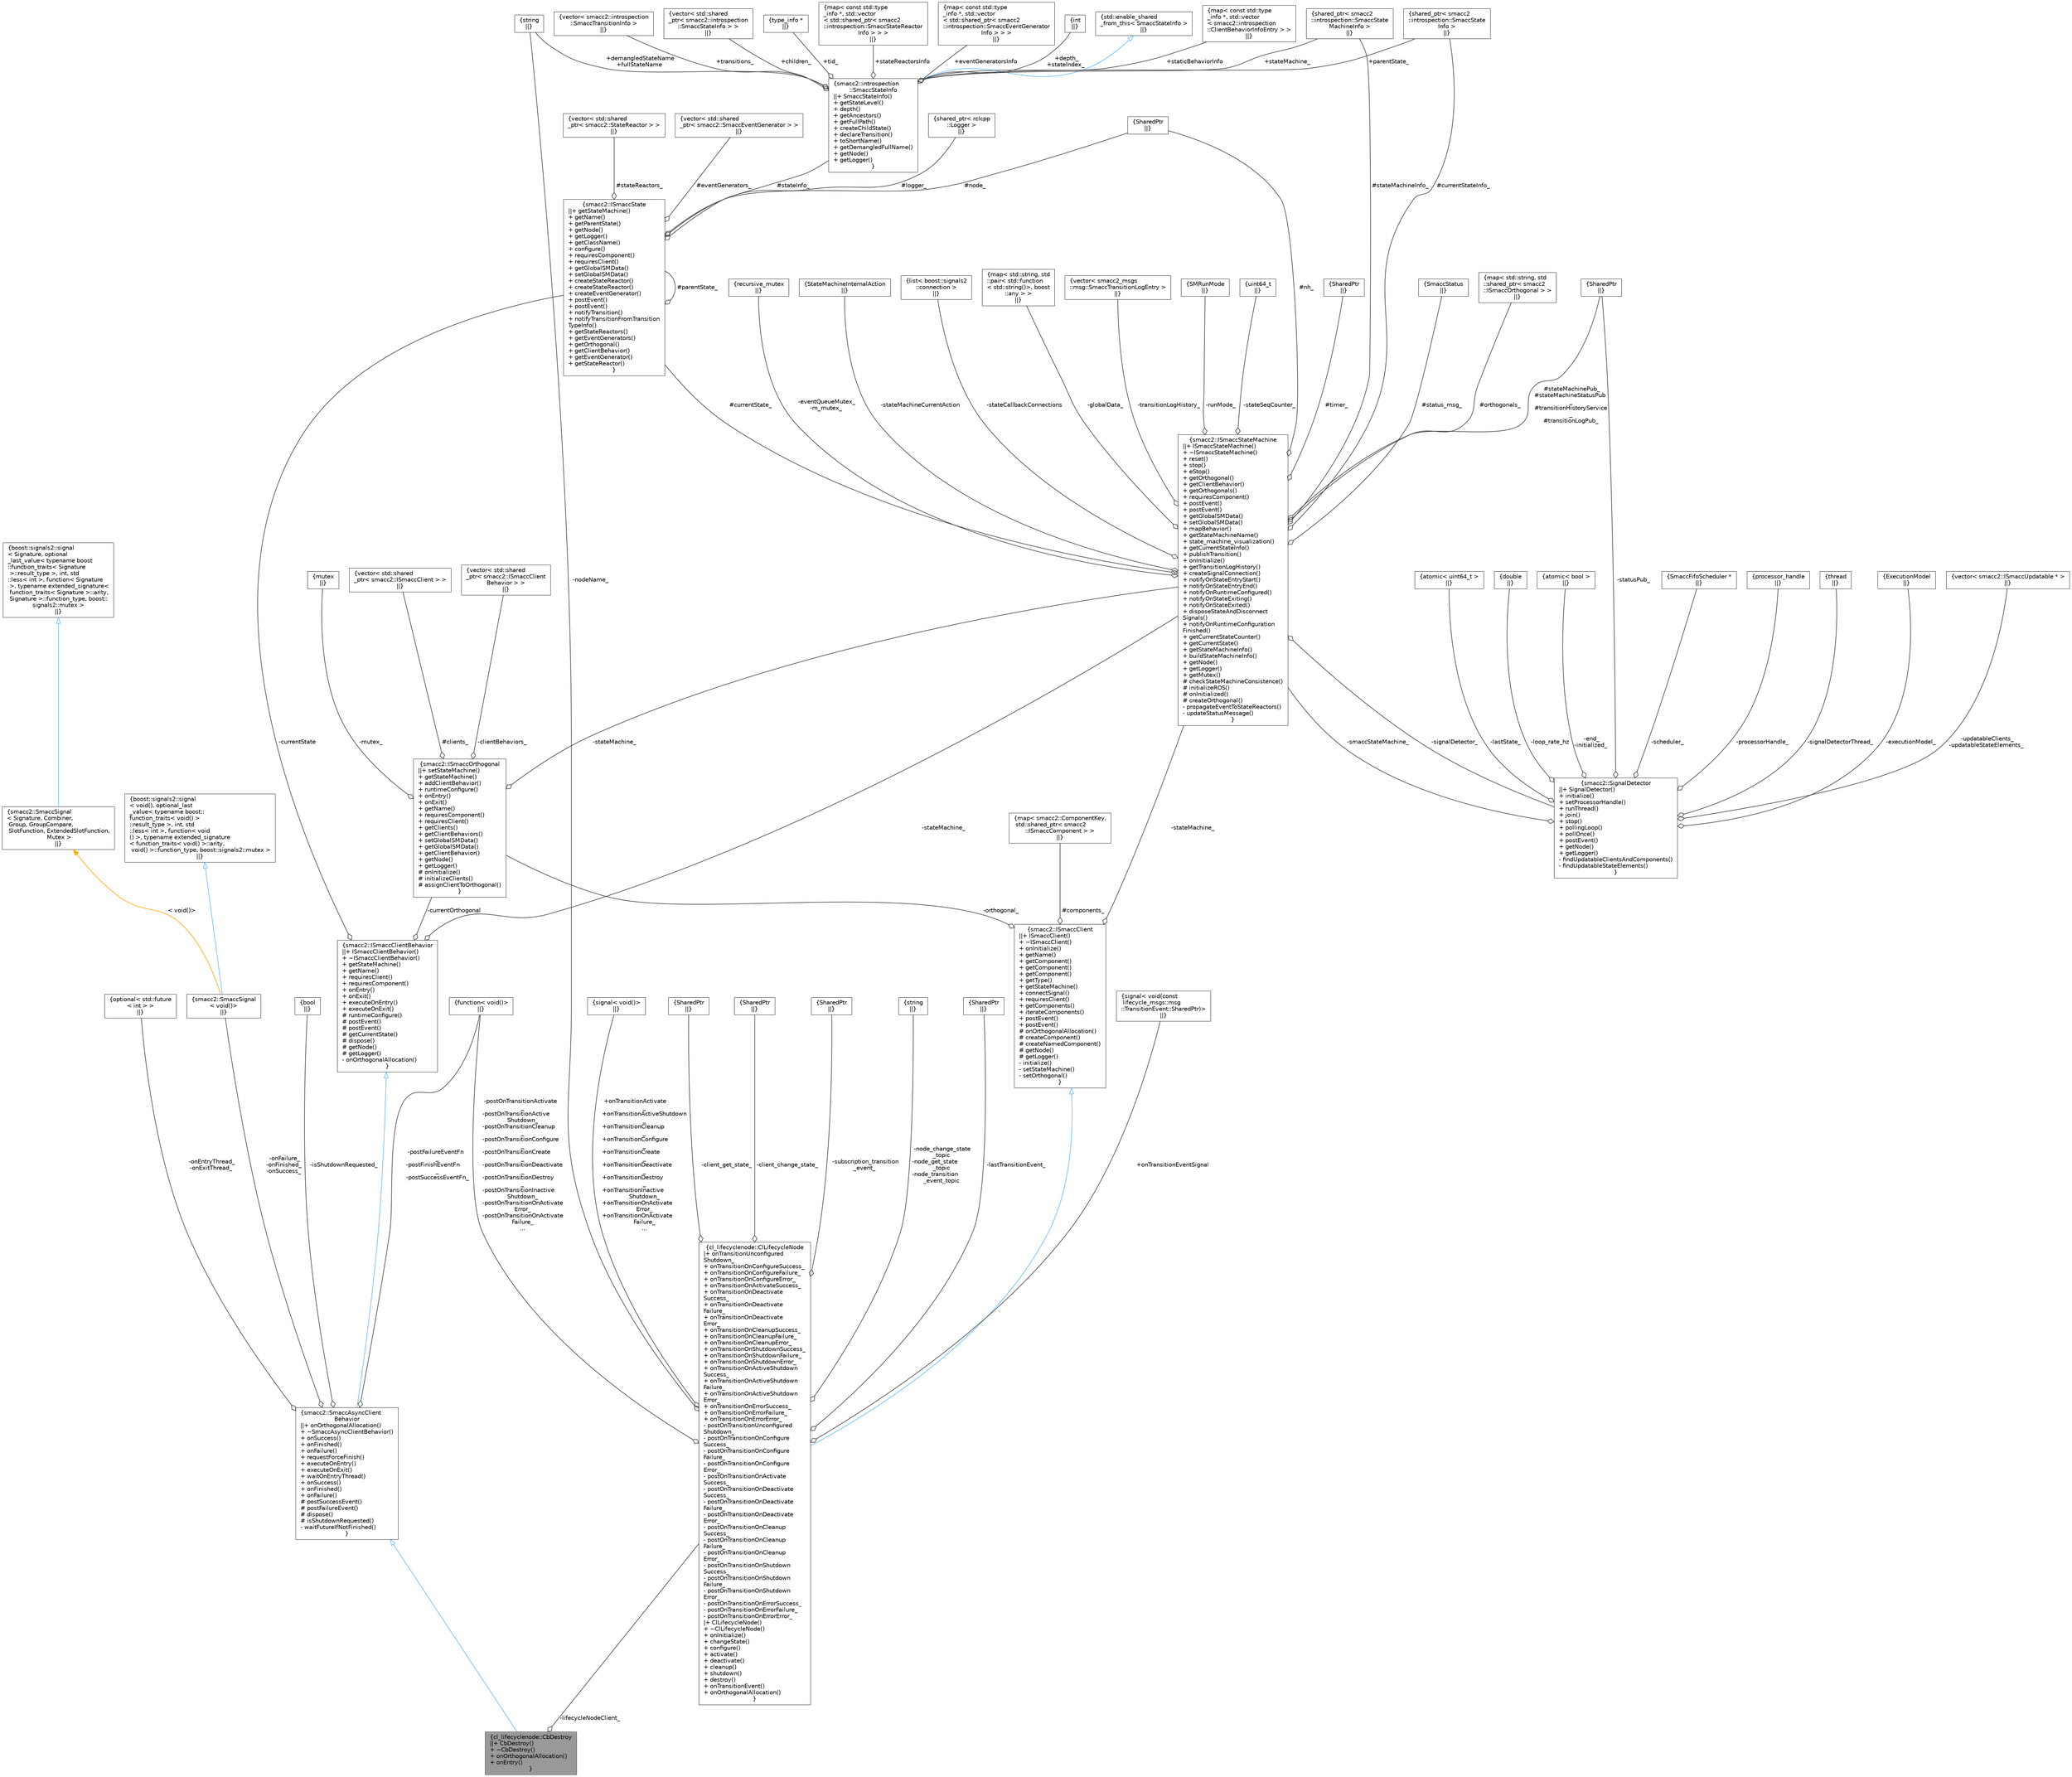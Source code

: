 digraph "cl_lifecyclenode::CbDestroy"
{
 // LATEX_PDF_SIZE
  bgcolor="transparent";
  edge [fontname=Helvetica,fontsize=10,labelfontname=Helvetica,labelfontsize=10];
  node [fontname=Helvetica,fontsize=10,shape=box,height=0.2,width=0.4];
  Node1 [label="{cl_lifecyclenode::CbDestroy\n||+ CbDestroy()\l+ ~CbDestroy()\l+ onOrthogonalAllocation()\l+ onEntry()\l}",height=0.2,width=0.4,color="gray40", fillcolor="grey60", style="filled", fontcolor="black",tooltip=" "];
  Node2 -> Node1 [dir="back",color="steelblue1",style="solid",arrowtail="onormal"];
  Node2 [label="{smacc2::SmaccAsyncClient\lBehavior\n||+ onOrthogonalAllocation()\l+ ~SmaccAsyncClientBehavior()\l+ onSuccess()\l+ onFinished()\l+ onFailure()\l+ requestForceFinish()\l+ executeOnEntry()\l+ executeOnExit()\l+ waitOnEntryThread()\l+ onSuccess()\l+ onFinished()\l+ onFailure()\l# postSuccessEvent()\l# postFailureEvent()\l# dispose()\l# isShutdownRequested()\l- waitFutureIfNotFinished()\l}",height=0.2,width=0.4,color="gray40", fillcolor="white", style="filled",URL="$classsmacc2_1_1SmaccAsyncClientBehavior.html",tooltip=" "];
  Node3 -> Node2 [dir="back",color="steelblue1",style="solid",arrowtail="onormal"];
  Node3 [label="{smacc2::ISmaccClientBehavior\n||+ ISmaccClientBehavior()\l+ ~ISmaccClientBehavior()\l+ getStateMachine()\l+ getName()\l+ requiresClient()\l+ requiresComponent()\l+ onEntry()\l+ onExit()\l+ executeOnEntry()\l+ executeOnExit()\l# runtimeConfigure()\l# postEvent()\l# postEvent()\l# getCurrentState()\l# dispose()\l# getNode()\l# getLogger()\l- onOrthogonalAllocation()\l}",height=0.2,width=0.4,color="gray40", fillcolor="white", style="filled",URL="$classsmacc2_1_1ISmaccClientBehavior.html",tooltip=" "];
  Node4 -> Node3 [color="grey25",style="solid",label=" -stateMachine_" ,arrowhead="odiamond"];
  Node4 [label="{smacc2::ISmaccStateMachine\n||+ ISmaccStateMachine()\l+ ~ISmaccStateMachine()\l+ reset()\l+ stop()\l+ eStop()\l+ getOrthogonal()\l+ getClientBehavior()\l+ getOrthogonals()\l+ requiresComponent()\l+ postEvent()\l+ postEvent()\l+ getGlobalSMData()\l+ setGlobalSMData()\l+ mapBehavior()\l+ getStateMachineName()\l+ state_machine_visualization()\l+ getCurrentStateInfo()\l+ publishTransition()\l+ onInitialize()\l+ getTransitionLogHistory()\l+ createSignalConnection()\l+ notifyOnStateEntryStart()\l+ notifyOnStateEntryEnd()\l+ notifyOnRuntimeConfigured()\l+ notifyOnStateExiting()\l+ notifyOnStateExited()\l+ disposeStateAndDisconnect\lSignals()\l+ notifyOnRuntimeConfiguration\lFinished()\l+ getCurrentStateCounter()\l+ getCurrentState()\l+ getStateMachineInfo()\l+ buildStateMachineInfo()\l+ getNode()\l+ getLogger()\l+ getMutex()\l# checkStateMachineConsistence()\l# initializeROS()\l# onInitialized()\l# createOrthogonal()\l- propagateEventToStateReactors()\l- updateStatusMessage()\l}",height=0.2,width=0.4,color="gray40", fillcolor="white", style="filled",URL="$classsmacc2_1_1ISmaccStateMachine.html",tooltip=" "];
  Node5 -> Node4 [color="grey25",style="solid",label=" #nh_" ,arrowhead="odiamond"];
  Node5 [label="{SharedPtr\n||}",height=0.2,width=0.4,color="gray40", fillcolor="white", style="filled",tooltip=" "];
  Node6 -> Node4 [color="grey25",style="solid",label=" #timer_" ,arrowhead="odiamond"];
  Node6 [label="{SharedPtr\n||}",height=0.2,width=0.4,color="gray40", fillcolor="white", style="filled",tooltip=" "];
  Node7 -> Node4 [color="grey25",style="solid",label=" #stateMachinePub_\n#stateMachineStatusPub\l_\n#transitionHistoryService\l_\n#transitionLogPub_" ,arrowhead="odiamond"];
  Node7 [label="{SharedPtr\n||}",height=0.2,width=0.4,color="gray40", fillcolor="white", style="filled",tooltip=" "];
  Node8 -> Node4 [color="grey25",style="solid",label=" #currentState_" ,arrowhead="odiamond"];
  Node8 [label="{smacc2::ISmaccState\n||+ getStateMachine()\l+ getName()\l+ getParentState()\l+ getNode()\l+ getLogger()\l+ getClassName()\l+ configure()\l+ requiresComponent()\l+ requiresClient()\l+ getGlobalSMData()\l+ setGlobalSMData()\l+ createStateReactor()\l+ createStateReactor()\l+ createEventGenerator()\l+ postEvent()\l+ postEvent()\l+ notifyTransition()\l+ notifyTransitionFromTransition\lTypeInfo()\l+ getStateReactors()\l+ getEventGenerators()\l+ getOrthogonal()\l+ getClientBehavior()\l+ getEventGenerator()\l+ getStateReactor()\l}",height=0.2,width=0.4,color="gray40", fillcolor="white", style="filled",URL="$classsmacc2_1_1ISmaccState.html",tooltip=" "];
  Node5 -> Node8 [color="grey25",style="solid",label=" #node_" ,arrowhead="odiamond"];
  Node9 -> Node8 [color="grey25",style="solid",label=" #logger_" ,arrowhead="odiamond"];
  Node9 [label="{shared_ptr\< rclcpp\l::Logger \>\n||}",height=0.2,width=0.4,color="gray40", fillcolor="white", style="filled",tooltip=" "];
  Node10 -> Node8 [color="grey25",style="solid",label=" #stateReactors_" ,arrowhead="odiamond"];
  Node10 [label="{vector\< std::shared\l_ptr\< smacc2::StateReactor \> \>\n||}",height=0.2,width=0.4,color="gray40", fillcolor="white", style="filled",tooltip=" "];
  Node11 -> Node8 [color="grey25",style="solid",label=" #eventGenerators_" ,arrowhead="odiamond"];
  Node11 [label="{vector\< std::shared\l_ptr\< smacc2::SmaccEventGenerator \> \>\n||}",height=0.2,width=0.4,color="gray40", fillcolor="white", style="filled",tooltip=" "];
  Node8 -> Node8 [color="grey25",style="solid",label=" #parentState_" ,arrowhead="odiamond"];
  Node12 -> Node8 [color="grey25",style="solid",label=" #stateInfo_" ,arrowhead="odiamond"];
  Node12 [label="{smacc2::introspection\l::SmaccStateInfo\n||+ SmaccStateInfo()\l+ getStateLevel()\l+ depth()\l+ getAncestors()\l+ getFullPath()\l+ createChildState()\l+ declareTransition()\l+ toShortName()\l+ getDemangledFullName()\l+ getNode()\l+ getLogger()\l}",height=0.2,width=0.4,color="gray40", fillcolor="white", style="filled",URL="$classsmacc2_1_1introspection_1_1SmaccStateInfo.html",tooltip=" "];
  Node13 -> Node12 [dir="back",color="steelblue1",style="solid",arrowtail="onormal"];
  Node13 [label="{std::enable_shared\l_from_this\< SmaccStateInfo \>\n||}",height=0.2,width=0.4,color="gray40", fillcolor="white", style="filled",tooltip=" "];
  Node14 -> Node12 [color="grey25",style="solid",label=" +staticBehaviorInfo" ,arrowhead="odiamond"];
  Node14 [label="{map\< const std::type\l_info *, std::vector\l\< smacc2::introspection\l::ClientBehaviorInfoEntry \> \>\n||}",height=0.2,width=0.4,color="gray40", fillcolor="white", style="filled",tooltip=" "];
  Node15 -> Node12 [color="grey25",style="solid",label=" +stateReactorsInfo" ,arrowhead="odiamond"];
  Node15 [label="{map\< const std::type\l_info *, std::vector\l\< std::shared_ptr\< smacc2\l::introspection::SmaccStateReactor\lInfo \> \> \>\n||}",height=0.2,width=0.4,color="gray40", fillcolor="white", style="filled",tooltip=" "];
  Node16 -> Node12 [color="grey25",style="solid",label=" +eventGeneratorsInfo" ,arrowhead="odiamond"];
  Node16 [label="{map\< const std::type\l_info *, std::vector\l\< std::shared_ptr\< smacc2\l::introspection::SmaccEventGenerator\lInfo \> \> \>\n||}",height=0.2,width=0.4,color="gray40", fillcolor="white", style="filled",tooltip=" "];
  Node17 -> Node12 [color="grey25",style="solid",label=" +depth_\n+stateIndex_" ,arrowhead="odiamond"];
  Node17 [label="{int\n||}",height=0.2,width=0.4,color="gray40", fillcolor="white", style="filled",tooltip=" "];
  Node18 -> Node12 [color="grey25",style="solid",label=" +demangledStateName\n+fullStateName" ,arrowhead="odiamond"];
  Node18 [label="{string\n||}",height=0.2,width=0.4,color="gray40", fillcolor="white", style="filled",tooltip=" "];
  Node19 -> Node12 [color="grey25",style="solid",label=" +stateMachine_" ,arrowhead="odiamond"];
  Node19 [label="{shared_ptr\< smacc2\l::introspection::SmaccState\lMachineInfo \>\n||}",height=0.2,width=0.4,color="gray40", fillcolor="white", style="filled",tooltip=" "];
  Node20 -> Node12 [color="grey25",style="solid",label=" +parentState_" ,arrowhead="odiamond"];
  Node20 [label="{shared_ptr\< smacc2\l::introspection::SmaccState\lInfo \>\n||}",height=0.2,width=0.4,color="gray40", fillcolor="white", style="filled",tooltip=" "];
  Node21 -> Node12 [color="grey25",style="solid",label=" +transitions_" ,arrowhead="odiamond"];
  Node21 [label="{vector\< smacc2::introspection\l::SmaccTransitionInfo \>\n||}",height=0.2,width=0.4,color="gray40", fillcolor="white", style="filled",tooltip=" "];
  Node22 -> Node12 [color="grey25",style="solid",label=" +children_" ,arrowhead="odiamond"];
  Node22 [label="{vector\< std::shared\l_ptr\< smacc2::introspection\l::SmaccStateInfo \> \>\n||}",height=0.2,width=0.4,color="gray40", fillcolor="white", style="filled",tooltip=" "];
  Node23 -> Node12 [color="grey25",style="solid",label=" +tid_" ,arrowhead="odiamond"];
  Node23 [label="{type_info *\n||}",height=0.2,width=0.4,color="gray40", fillcolor="white", style="filled",tooltip=" "];
  Node20 -> Node4 [color="grey25",style="solid",label=" #currentStateInfo_" ,arrowhead="odiamond"];
  Node24 -> Node4 [color="grey25",style="solid",label=" #status_msg_" ,arrowhead="odiamond"];
  Node24 [label="{SmaccStatus\n||}",height=0.2,width=0.4,color="gray40", fillcolor="white", style="filled",tooltip=" "];
  Node25 -> Node4 [color="grey25",style="solid",label=" #orthogonals_" ,arrowhead="odiamond"];
  Node25 [label="{map\< std::string, std\l::shared_ptr\< smacc2\l::ISmaccOrthogonal \> \>\n||}",height=0.2,width=0.4,color="gray40", fillcolor="white", style="filled",tooltip=" "];
  Node19 -> Node4 [color="grey25",style="solid",label=" #stateMachineInfo_" ,arrowhead="odiamond"];
  Node26 -> Node4 [color="grey25",style="solid",label=" -eventQueueMutex_\n-m_mutex_" ,arrowhead="odiamond"];
  Node26 [label="{recursive_mutex\n||}",height=0.2,width=0.4,color="gray40", fillcolor="white", style="filled",tooltip=" "];
  Node27 -> Node4 [color="grey25",style="solid",label=" -stateMachineCurrentAction" ,arrowhead="odiamond"];
  Node27 [label="{StateMachineInternalAction\n||}",height=0.2,width=0.4,color="gray40", fillcolor="white", style="filled",tooltip=" "];
  Node28 -> Node4 [color="grey25",style="solid",label=" -stateCallbackConnections" ,arrowhead="odiamond"];
  Node28 [label="{list\< boost::signals2\l::connection \>\n||}",height=0.2,width=0.4,color="gray40", fillcolor="white", style="filled",tooltip=" "];
  Node29 -> Node4 [color="grey25",style="solid",label=" -globalData_" ,arrowhead="odiamond"];
  Node29 [label="{map\< std::string, std\l::pair\< std::function\l\< std::string()\>, boost\l::any \> \>\n||}",height=0.2,width=0.4,color="gray40", fillcolor="white", style="filled",tooltip=" "];
  Node30 -> Node4 [color="grey25",style="solid",label=" -transitionLogHistory_" ,arrowhead="odiamond"];
  Node30 [label="{vector\< smacc2_msgs\l::msg::SmaccTransitionLogEntry \>\n||}",height=0.2,width=0.4,color="gray40", fillcolor="white", style="filled",tooltip=" "];
  Node31 -> Node4 [color="grey25",style="solid",label=" -runMode_" ,arrowhead="odiamond"];
  Node31 [label="{SMRunMode\n||}",height=0.2,width=0.4,color="gray40", fillcolor="white", style="filled",tooltip=" "];
  Node32 -> Node4 [color="grey25",style="solid",label=" -signalDetector_" ,arrowhead="odiamond"];
  Node32 [label="{smacc2::SignalDetector\n||+ SignalDetector()\l+ initialize()\l+ setProcessorHandle()\l+ runThread()\l+ join()\l+ stop()\l+ pollingLoop()\l+ pollOnce()\l+ postEvent()\l+ getNode()\l+ getLogger()\l- findUpdatableClientsAndComponents()\l- findUpdatableStateElements()\l}",height=0.2,width=0.4,color="gray40", fillcolor="white", style="filled",URL="$classsmacc2_1_1SignalDetector.html",tooltip=" "];
  Node4 -> Node32 [color="grey25",style="solid",label=" -smaccStateMachine_" ,arrowhead="odiamond"];
  Node33 -> Node32 [color="grey25",style="solid",label=" -updatableClients_\n-updatableStateElements_" ,arrowhead="odiamond"];
  Node33 [label="{vector\< smacc2::ISmaccUpdatable * \>\n||}",height=0.2,width=0.4,color="gray40", fillcolor="white", style="filled",tooltip=" "];
  Node34 -> Node32 [color="grey25",style="solid",label=" -lastState_" ,arrowhead="odiamond"];
  Node34 [label="{atomic\< uint64_t \>\n||}",height=0.2,width=0.4,color="gray40", fillcolor="white", style="filled",tooltip=" "];
  Node35 -> Node32 [color="grey25",style="solid",label=" -loop_rate_hz" ,arrowhead="odiamond"];
  Node35 [label="{double\n||}",height=0.2,width=0.4,color="gray40", fillcolor="white", style="filled",tooltip=" "];
  Node36 -> Node32 [color="grey25",style="solid",label=" -end_\n-initialized_" ,arrowhead="odiamond"];
  Node36 [label="{atomic\< bool \>\n||}",height=0.2,width=0.4,color="gray40", fillcolor="white", style="filled",tooltip=" "];
  Node7 -> Node32 [color="grey25",style="solid",label=" -statusPub_" ,arrowhead="odiamond"];
  Node37 -> Node32 [color="grey25",style="solid",label=" -scheduler_" ,arrowhead="odiamond"];
  Node37 [label="{SmaccFifoScheduler *\n||}",height=0.2,width=0.4,color="gray40", fillcolor="white", style="filled",tooltip=" "];
  Node38 -> Node32 [color="grey25",style="solid",label=" -processorHandle_" ,arrowhead="odiamond"];
  Node38 [label="{processor_handle\n||}",height=0.2,width=0.4,color="gray40", fillcolor="white", style="filled",tooltip=" "];
  Node39 -> Node32 [color="grey25",style="solid",label=" -signalDetectorThread_" ,arrowhead="odiamond"];
  Node39 [label="{thread\n||}",height=0.2,width=0.4,color="gray40", fillcolor="white", style="filled",tooltip=" "];
  Node40 -> Node32 [color="grey25",style="solid",label=" -executionModel_" ,arrowhead="odiamond"];
  Node40 [label="{ExecutionModel\n||}",height=0.2,width=0.4,color="gray40", fillcolor="white", style="filled",tooltip=" "];
  Node41 -> Node4 [color="grey25",style="solid",label=" -stateSeqCounter_" ,arrowhead="odiamond"];
  Node41 [label="{uint64_t\n||}",height=0.2,width=0.4,color="gray40", fillcolor="white", style="filled",tooltip=" "];
  Node8 -> Node3 [color="grey25",style="solid",label=" -currentState" ,arrowhead="odiamond"];
  Node42 -> Node3 [color="grey25",style="solid",label=" -currentOrthogonal" ,arrowhead="odiamond"];
  Node42 [label="{smacc2::ISmaccOrthogonal\n||+ setStateMachine()\l+ getStateMachine()\l+ addClientBehavior()\l+ runtimeConfigure()\l+ onEntry()\l+ onExit()\l+ getName()\l+ requiresComponent()\l+ requiresClient()\l+ getClients()\l+ getClientBehaviors()\l+ setGlobalSMData()\l+ getGlobalSMData()\l+ getClientBehavior()\l+ getNode()\l+ getLogger()\l# onInitialize()\l# initializeClients()\l# assignClientToOrthogonal()\l}",height=0.2,width=0.4,color="gray40", fillcolor="white", style="filled",URL="$classsmacc2_1_1ISmaccOrthogonal.html",tooltip=" "];
  Node43 -> Node42 [color="grey25",style="solid",label=" #clients_" ,arrowhead="odiamond"];
  Node43 [label="{vector\< std::shared\l_ptr\< smacc2::ISmaccClient \> \>\n||}",height=0.2,width=0.4,color="gray40", fillcolor="white", style="filled",tooltip=" "];
  Node4 -> Node42 [color="grey25",style="solid",label=" -stateMachine_" ,arrowhead="odiamond"];
  Node44 -> Node42 [color="grey25",style="solid",label=" -clientBehaviors_" ,arrowhead="odiamond"];
  Node44 [label="{vector\< std::shared\l_ptr\< smacc2::ISmaccClient\lBehavior \> \>\n||}",height=0.2,width=0.4,color="gray40", fillcolor="white", style="filled",tooltip=" "];
  Node45 -> Node42 [color="grey25",style="solid",label=" -mutex_" ,arrowhead="odiamond"];
  Node45 [label="{mutex\n||}",height=0.2,width=0.4,color="gray40", fillcolor="white", style="filled",tooltip=" "];
  Node46 -> Node2 [color="grey25",style="solid",label=" -onEntryThread_\n-onExitThread_" ,arrowhead="odiamond"];
  Node46 [label="{optional\< std::future\l\< int \> \>\n||}",height=0.2,width=0.4,color="gray40", fillcolor="white", style="filled",tooltip=" "];
  Node47 -> Node2 [color="grey25",style="solid",label=" -postFailureEventFn\l_\n-postFinishEventFn\l_\n-postSuccessEventFn_" ,arrowhead="odiamond"];
  Node47 [label="{function\< void()\>\n||}",height=0.2,width=0.4,color="gray40", fillcolor="white", style="filled",tooltip=" "];
  Node48 -> Node2 [color="grey25",style="solid",label=" -onFailure_\n-onFinished_\n-onSuccess_" ,arrowhead="odiamond"];
  Node48 [label="{smacc2::SmaccSignal\l\< void()\>\n||}",height=0.2,width=0.4,color="gray40", fillcolor="white", style="filled",URL="$classsmacc2_1_1SmaccSignal.html",tooltip=" "];
  Node49 -> Node48 [dir="back",color="steelblue1",style="solid",arrowtail="onormal"];
  Node49 [label="{boost::signals2::signal\l\< void(), optional_last\l_value\< typename boost::\lfunction_traits\< void() \>\l::result_type \>, int, std\l::less\< int \>, function\< void\l() \>, typename extended_signature\l\< function_traits\< void() \>::arity,\l void() \>::function_type, boost::signals2::mutex \>\n||}",height=0.2,width=0.4,color="gray40", fillcolor="white", style="filled",tooltip=" "];
  Node50 -> Node48 [dir="back",color="orange",style="solid",label=" \< void()\>" ];
  Node50 [label="{smacc2::SmaccSignal\l\< Signature, Combiner,\l Group, GroupCompare,\l SlotFunction, ExtendedSlotFunction,\l Mutex \>\n||}",height=0.2,width=0.4,color="gray40", fillcolor="white", style="filled",URL="$classsmacc2_1_1SmaccSignal.html",tooltip=" "];
  Node51 -> Node50 [dir="back",color="steelblue1",style="solid",arrowtail="onormal"];
  Node51 [label="{boost::signals2::signal\l\< Signature, optional\l_last_value\< typename boost\l::function_traits\< Signature\l \>::result_type \>, int, std\l::less\< int \>, function\< Signature\l \>, typename extended_signature\<\l function_traits\< Signature \>::arity,\l Signature \>::function_type, boost::\lsignals2::mutex \>\n||}",height=0.2,width=0.4,color="gray40", fillcolor="white", style="filled",tooltip=" "];
  Node52 -> Node2 [color="grey25",style="solid",label=" -isShutdownRequested_" ,arrowhead="odiamond"];
  Node52 [label="{bool\n||}",height=0.2,width=0.4,color="gray40", fillcolor="white", style="filled",URL="$classbool.html",tooltip=" "];
  Node53 -> Node1 [color="grey25",style="solid",label=" -lifecycleNodeClient_" ,arrowhead="odiamond"];
  Node53 [label="{cl_lifecyclenode::ClLifecycleNode\n|+ onTransitionUnconfigured\lShutdown_\l+ onTransitionOnConfigureSuccess_\l+ onTransitionOnConfigureFailure_\l+ onTransitionOnConfigureError_\l+ onTransitionOnActivateSuccess_\l+ onTransitionOnDeactivate\lSuccess_\l+ onTransitionOnDeactivate\lFailure_\l+ onTransitionOnDeactivate\lError_\l+ onTransitionOnCleanupSuccess_\l+ onTransitionOnCleanupFailure_\l+ onTransitionOnCleanupError_\l+ onTransitionOnShutdownSuccess_\l+ onTransitionOnShutdownFailure_\l+ onTransitionOnShutdownError_\l+ onTransitionOnActiveShutdown\lSuccess_\l+ onTransitionOnActiveShutdown\lFailure_\l+ onTransitionOnActiveShutdown\lError_\l+ onTransitionOnErrorSuccess_\l+ onTransitionOnErrorFailure_\l+ onTransitionOnErrorError_\l- postOnTransitionUnconfigured\lShutdown_\l- postOnTransitionOnConfigure\lSuccess_\l- postOnTransitionOnConfigure\lFailure_\l- postOnTransitionOnConfigure\lError_\l- postOnTransitionOnActivate\lSuccess_\l- postOnTransitionOnDeactivate\lSuccess_\l- postOnTransitionOnDeactivate\lFailure_\l- postOnTransitionOnDeactivate\lError_\l- postOnTransitionOnCleanup\lSuccess_\l- postOnTransitionOnCleanup\lFailure_\l- postOnTransitionOnCleanup\lError_\l- postOnTransitionOnShutdown\lSuccess_\l- postOnTransitionOnShutdown\lFailure_\l- postOnTransitionOnShutdown\lError_\l- postOnTransitionOnErrorSuccess_\l- postOnTransitionOnErrorFailure_\l- postOnTransitionOnErrorError_\l|+ ClLifecycleNode()\l+ ~ClLifecycleNode()\l+ onInitialize()\l+ changeState()\l+ configure()\l+ activate()\l+ deactivate()\l+ cleanup()\l+ shutdown()\l+ destroy()\l+ onTransitionEvent()\l+ onOrthogonalAllocation()\l}",height=0.2,width=0.4,color="gray40", fillcolor="white", style="filled",URL="$classcl__lifecyclenode_1_1ClLifecycleNode.html",tooltip=" "];
  Node54 -> Node53 [dir="back",color="steelblue1",style="solid",arrowtail="onormal"];
  Node54 [label="{smacc2::ISmaccClient\n||+ ISmaccClient()\l+ ~ISmaccClient()\l+ onInitialize()\l+ getName()\l+ getComponent()\l+ getComponent()\l+ getComponent()\l+ getType()\l+ getStateMachine()\l+ connectSignal()\l+ requiresClient()\l+ getComponents()\l+ iterateComponents()\l+ postEvent()\l+ postEvent()\l# onOrthogonalAllocation()\l# createComponent()\l# createNamedComponent()\l# getNode()\l# getLogger()\l- initialize()\l- setStateMachine()\l- setOrthogonal()\l}",height=0.2,width=0.4,color="gray40", fillcolor="white", style="filled",URL="$classsmacc2_1_1ISmaccClient.html",tooltip=" "];
  Node55 -> Node54 [color="grey25",style="solid",label=" #components_" ,arrowhead="odiamond"];
  Node55 [label="{map\< smacc2::ComponentKey,\l std::shared_ptr\< smacc2\l::ISmaccComponent \> \>\n||}",height=0.2,width=0.4,color="gray40", fillcolor="white", style="filled",tooltip=" "];
  Node4 -> Node54 [color="grey25",style="solid",label=" -stateMachine_" ,arrowhead="odiamond"];
  Node42 -> Node54 [color="grey25",style="solid",label=" -orthogonal_" ,arrowhead="odiamond"];
  Node56 -> Node53 [color="grey25",style="solid",label=" +onTransitionEventSignal" ,arrowhead="odiamond"];
  Node56 [label="{signal\< void(const\l lifecycle_msgs::msg\l::TransitionEvent::SharedPtr)\>\n||}",height=0.2,width=0.4,color="gray40", fillcolor="white", style="filled",tooltip=" "];
  Node57 -> Node53 [color="grey25",style="solid",label=" +onTransitionActivate\l_\n+onTransitionActiveShutdown\l_\n+onTransitionCleanup\l_\n+onTransitionConfigure\l_\n+onTransitionCreate\l_\n+onTransitionDeactivate\l_\n+onTransitionDestroy\l_\n+onTransitionInactive\lShutdown_\n+onTransitionOnActivate\lError_\n+onTransitionOnActivate\lFailure_\n..." ,arrowhead="odiamond"];
  Node57 [label="{signal\< void()\>\n||}",height=0.2,width=0.4,color="gray40", fillcolor="white", style="filled",tooltip=" "];
  Node58 -> Node53 [color="grey25",style="solid",label=" -client_get_state_" ,arrowhead="odiamond"];
  Node58 [label="{SharedPtr\n||}",height=0.2,width=0.4,color="gray40", fillcolor="white", style="filled",tooltip=" "];
  Node59 -> Node53 [color="grey25",style="solid",label=" -client_change_state_" ,arrowhead="odiamond"];
  Node59 [label="{SharedPtr\n||}",height=0.2,width=0.4,color="gray40", fillcolor="white", style="filled",tooltip=" "];
  Node60 -> Node53 [color="grey25",style="solid",label=" -subscription_transition\l_event_" ,arrowhead="odiamond"];
  Node60 [label="{SharedPtr\n||}",height=0.2,width=0.4,color="gray40", fillcolor="white", style="filled",tooltip=" "];
  Node18 -> Node53 [color="grey25",style="solid",label=" -nodeName_" ,arrowhead="odiamond"];
  Node61 -> Node53 [color="grey25",style="solid",label=" -node_change_state\l_topic\n-node_get_state\l_topic\n-node_transition\l_event_topic" ,arrowhead="odiamond"];
  Node61 [label="{string\n||}",height=0.2,width=0.4,color="gray40", fillcolor="white", style="filled",tooltip=" "];
  Node62 -> Node53 [color="grey25",style="solid",label=" -lastTransitionEvent_" ,arrowhead="odiamond"];
  Node62 [label="{SharedPtr\n||}",height=0.2,width=0.4,color="gray40", fillcolor="white", style="filled",tooltip=" "];
  Node47 -> Node53 [color="grey25",style="solid",label=" -postOnTransitionActivate\l_\n-postOnTransitionActive\lShutdown_\n-postOnTransitionCleanup\l_\n-postOnTransitionConfigure\l_\n-postOnTransitionCreate\l_\n-postOnTransitionDeactivate\l_\n-postOnTransitionDestroy\l_\n-postOnTransitionInactive\lShutdown_\n-postOnTransitionOnActivate\lError_\n-postOnTransitionOnActivate\lFailure_\n..." ,arrowhead="odiamond"];
}
